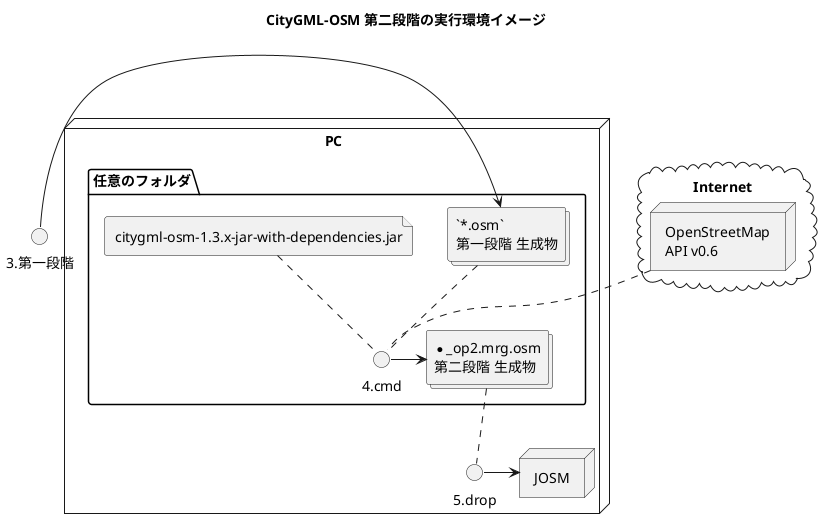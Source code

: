 @startuml
title CityGML-OSM 第二段階の実行環境イメージ

cloud Internet {
 node "OpenStreetMap\nAPI v0.6" as osmapi
}

() "3.第一段階" as cmd3

node PC {
 folder 任意のフォルダ {
  file "citygml-osm-1.3.x-jar-with-dependencies.jar" as jar
  collections "`*.osm`\n第一段階 生成物" as osm
  cmd3 -> osm
 
  () "4.cmd" as cmd
  jar .. cmd
  osm .. cmd
  osmapi .. cmd
 
  collections "*_op2.mrg.osm\n第二段階 生成物" as mrg
  cmd -> mrg
 }

 () "5.drop" as drop
 node JOSM
}

mrg .. drop
drop -> JOSM
@enduml